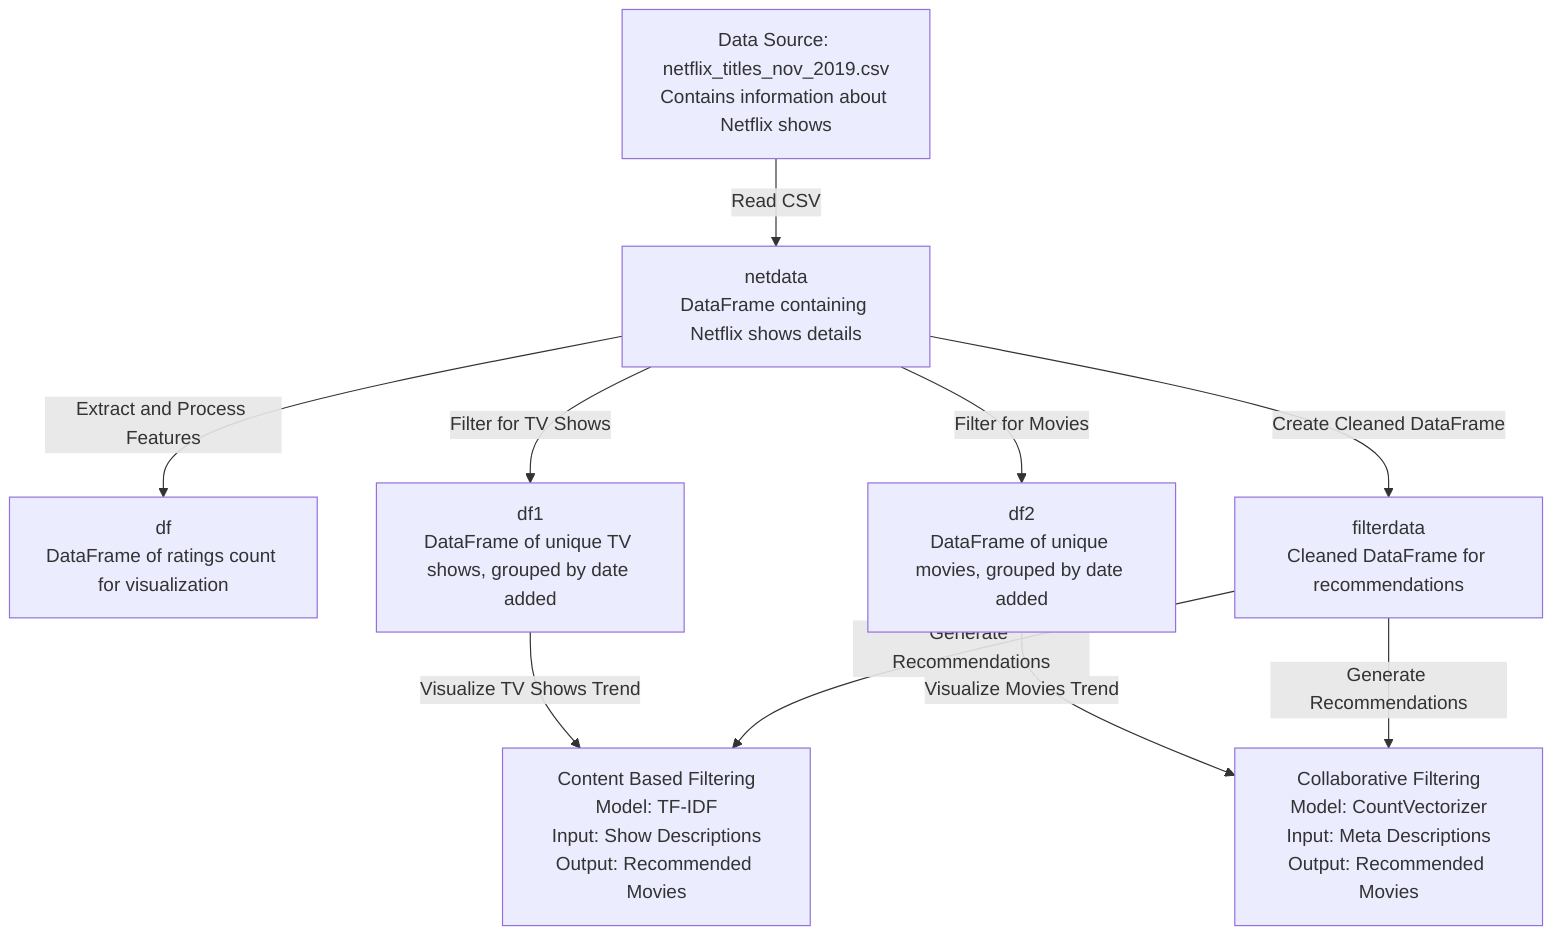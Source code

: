 flowchart TD
    %% Data Source Node
    data_source_1["Data Source: netflix_titles_nov_2019.csv\nContains information about Netflix shows"] 

    %% Data Variable Nodes
    netdata["netdata\nDataFrame containing Netflix shows details"] 
    df["df\nDataFrame of ratings count for visualization"]
    df1["df1\nDataFrame of unique TV shows, grouped by date added"]
    df2["df2\nDataFrame of unique movies, grouped by date added"]
    filterdata["filterdata\nCleaned DataFrame for recommendations"]

    %% ML Model Nodes
    model_1["Content Based Filtering\nModel: TF-IDF\nInput: Show Descriptions\nOutput: Recommended Movies"]
    model_2["Collaborative Filtering\nModel: CountVectorizer\nInput: Meta Descriptions\nOutput: Recommended Movies"]

    %% Data Flow Connections 
    data_source_1 -->|"Read CSV"| netdata
    netdata -->|"Extract and Process Features"| df
    netdata -->|"Filter for TV Shows"| df1
    netdata -->|"Filter for Movies"| df2
    df1 -->|"Visualize TV Shows Trend"| model_1
    df2 -->|"Visualize Movies Trend"| model_2
    netdata -->|"Create Cleaned DataFrame"| filterdata
    filterdata -->|"Generate Recommendations"| model_1
    filterdata -->|"Generate Recommendations"| model_2

    %% Comments for clarity
    %% data_cover_1 represents reading of the original data from CSV to a DataFrame netdata
    %% df represents the aggregation for visualization purposes of ratings
    %% df1 and df2 represent filtering based on categories for trends visualization
    %% filterdata is the cleaned data used for enhanced recommendations
    %% model_1 and model_2 illustrate the content and collaborative filtering approaches used in this project